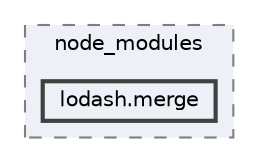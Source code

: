 digraph "pkiclassroomrescheduler/src/main/frontend/node_modules/lodash.merge"
{
 // LATEX_PDF_SIZE
  bgcolor="transparent";
  edge [fontname=Helvetica,fontsize=10,labelfontname=Helvetica,labelfontsize=10];
  node [fontname=Helvetica,fontsize=10,shape=box,height=0.2,width=0.4];
  compound=true
  subgraph clusterdir_72953eda66ccb3a2722c28e1c3e6c23b {
    graph [ bgcolor="#edf0f7", pencolor="grey50", label="node_modules", fontname=Helvetica,fontsize=10 style="filled,dashed", URL="dir_72953eda66ccb3a2722c28e1c3e6c23b.html",tooltip=""]
  dir_1ba93eeae99517e318b0a8a8e35f3e93 [label="lodash.merge", fillcolor="#edf0f7", color="grey25", style="filled,bold", URL="dir_1ba93eeae99517e318b0a8a8e35f3e93.html",tooltip=""];
  }
}
